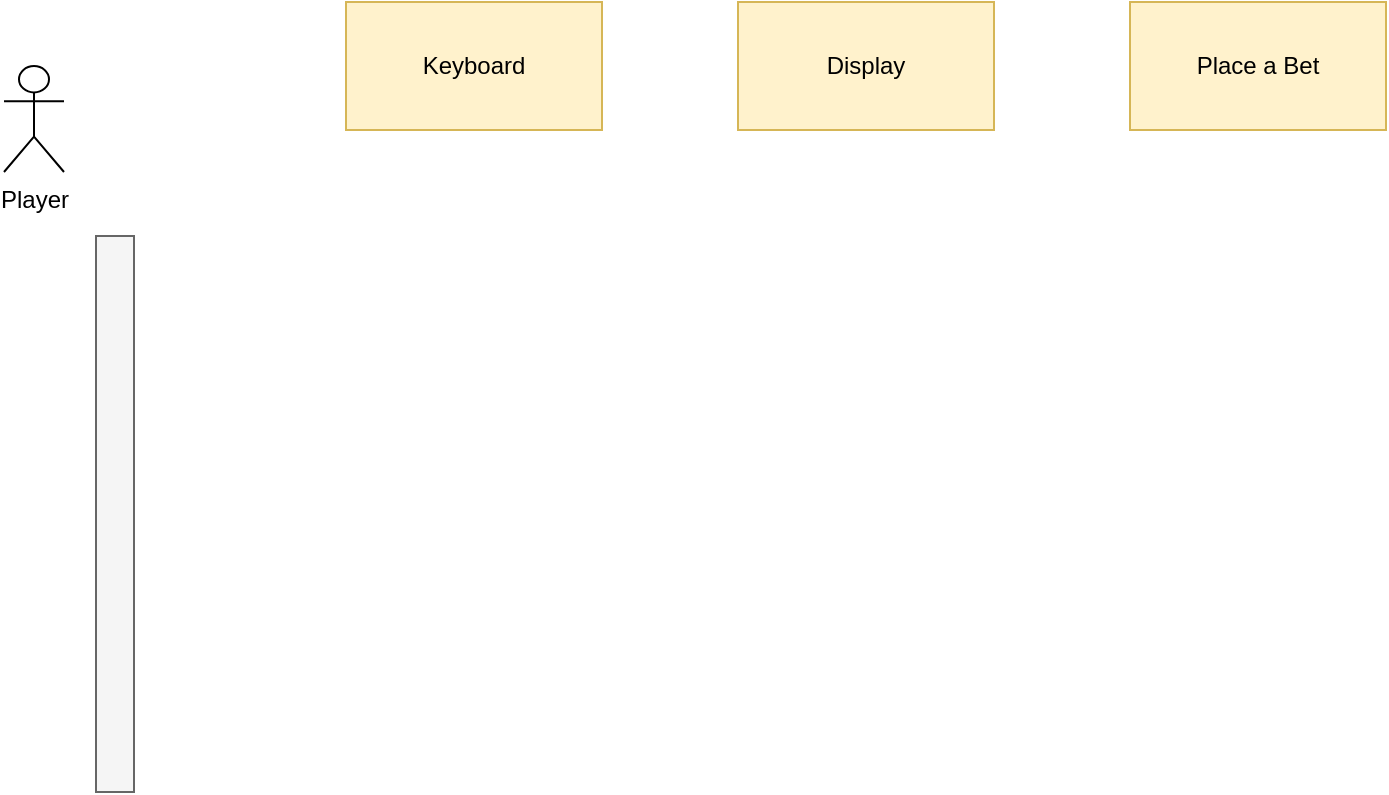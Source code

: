 <mxfile version="15.1.4" type="device"><diagram id="T7v-4Si_M4RC7zqXLL9Y" name="Page-1"><mxGraphModel dx="1454" dy="823" grid="0" gridSize="10" guides="1" tooltips="1" connect="1" arrows="1" fold="1" page="0" pageScale="1" pageWidth="850" pageHeight="1100" math="0" shadow="0"><root><mxCell id="0"/><mxCell id="1" parent="0"/><mxCell id="gdVrzXjubhwjNl4sgiHV-2" value="Keyboard" style="rounded=0;whiteSpace=wrap;html=1;fillColor=#fff2cc;strokeColor=#d6b656;" vertex="1" parent="1"><mxGeometry x="67" y="150" width="128" height="64" as="geometry"/></mxCell><mxCell id="gdVrzXjubhwjNl4sgiHV-4" value="Display" style="rounded=0;whiteSpace=wrap;html=1;fillColor=#fff2cc;strokeColor=#d6b656;" vertex="1" parent="1"><mxGeometry x="263" y="150" width="128" height="64" as="geometry"/></mxCell><mxCell id="gdVrzXjubhwjNl4sgiHV-5" value="Place a Bet" style="rounded=0;whiteSpace=wrap;html=1;fillColor=#fff2cc;strokeColor=#d6b656;" vertex="1" parent="1"><mxGeometry x="459" y="150" width="128" height="64" as="geometry"/></mxCell><mxCell id="gdVrzXjubhwjNl4sgiHV-6" value="Player" style="shape=umlActor;verticalLabelPosition=bottom;verticalAlign=top;html=1;outlineConnect=0;" vertex="1" parent="1"><mxGeometry x="-104" y="182" width="30" height="53" as="geometry"/></mxCell><mxCell id="gdVrzXjubhwjNl4sgiHV-7" value="" style="rounded=0;whiteSpace=wrap;html=1;fillColor=#f5f5f5;strokeColor=#666666;fontColor=#333333;" vertex="1" parent="1"><mxGeometry x="-58" y="267" width="19" height="278" as="geometry"/></mxCell></root></mxGraphModel></diagram></mxfile>